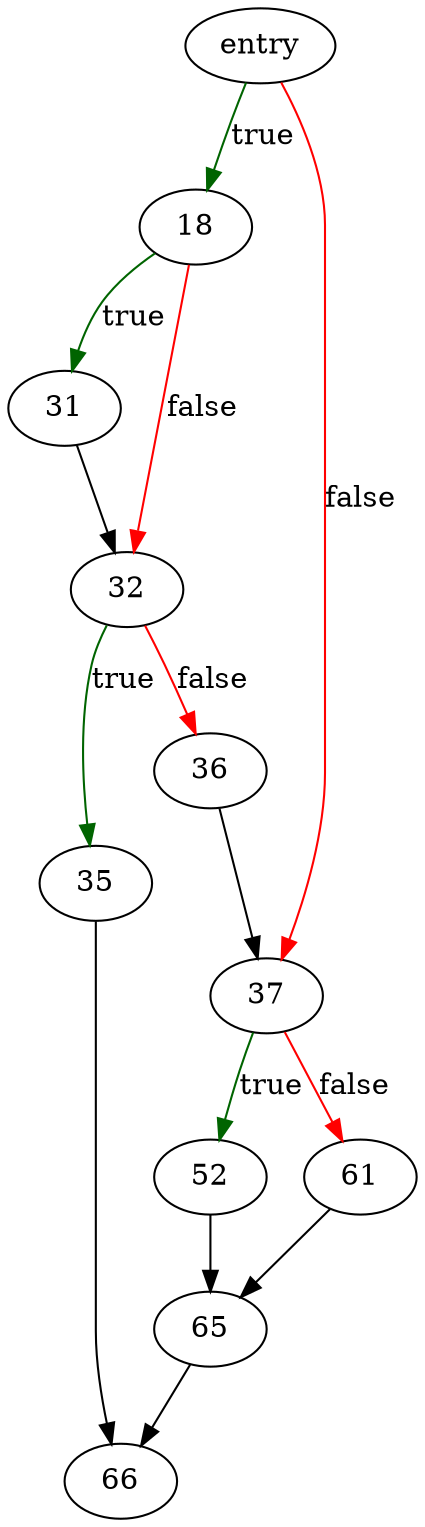 digraph "sqlite3BtreeCopyFile" {
	// Node definitions.
	2 [label=entry];
	18;
	31;
	32;
	35;
	36;
	37;
	52;
	61;
	65;
	66;

	// Edge definitions.
	2 -> 18 [
		color=darkgreen
		label=true
	];
	2 -> 37 [
		color=red
		label=false
	];
	18 -> 31 [
		color=darkgreen
		label=true
	];
	18 -> 32 [
		color=red
		label=false
	];
	31 -> 32;
	32 -> 35 [
		color=darkgreen
		label=true
	];
	32 -> 36 [
		color=red
		label=false
	];
	35 -> 66;
	36 -> 37;
	37 -> 52 [
		color=darkgreen
		label=true
	];
	37 -> 61 [
		color=red
		label=false
	];
	52 -> 65;
	61 -> 65;
	65 -> 66;
}
